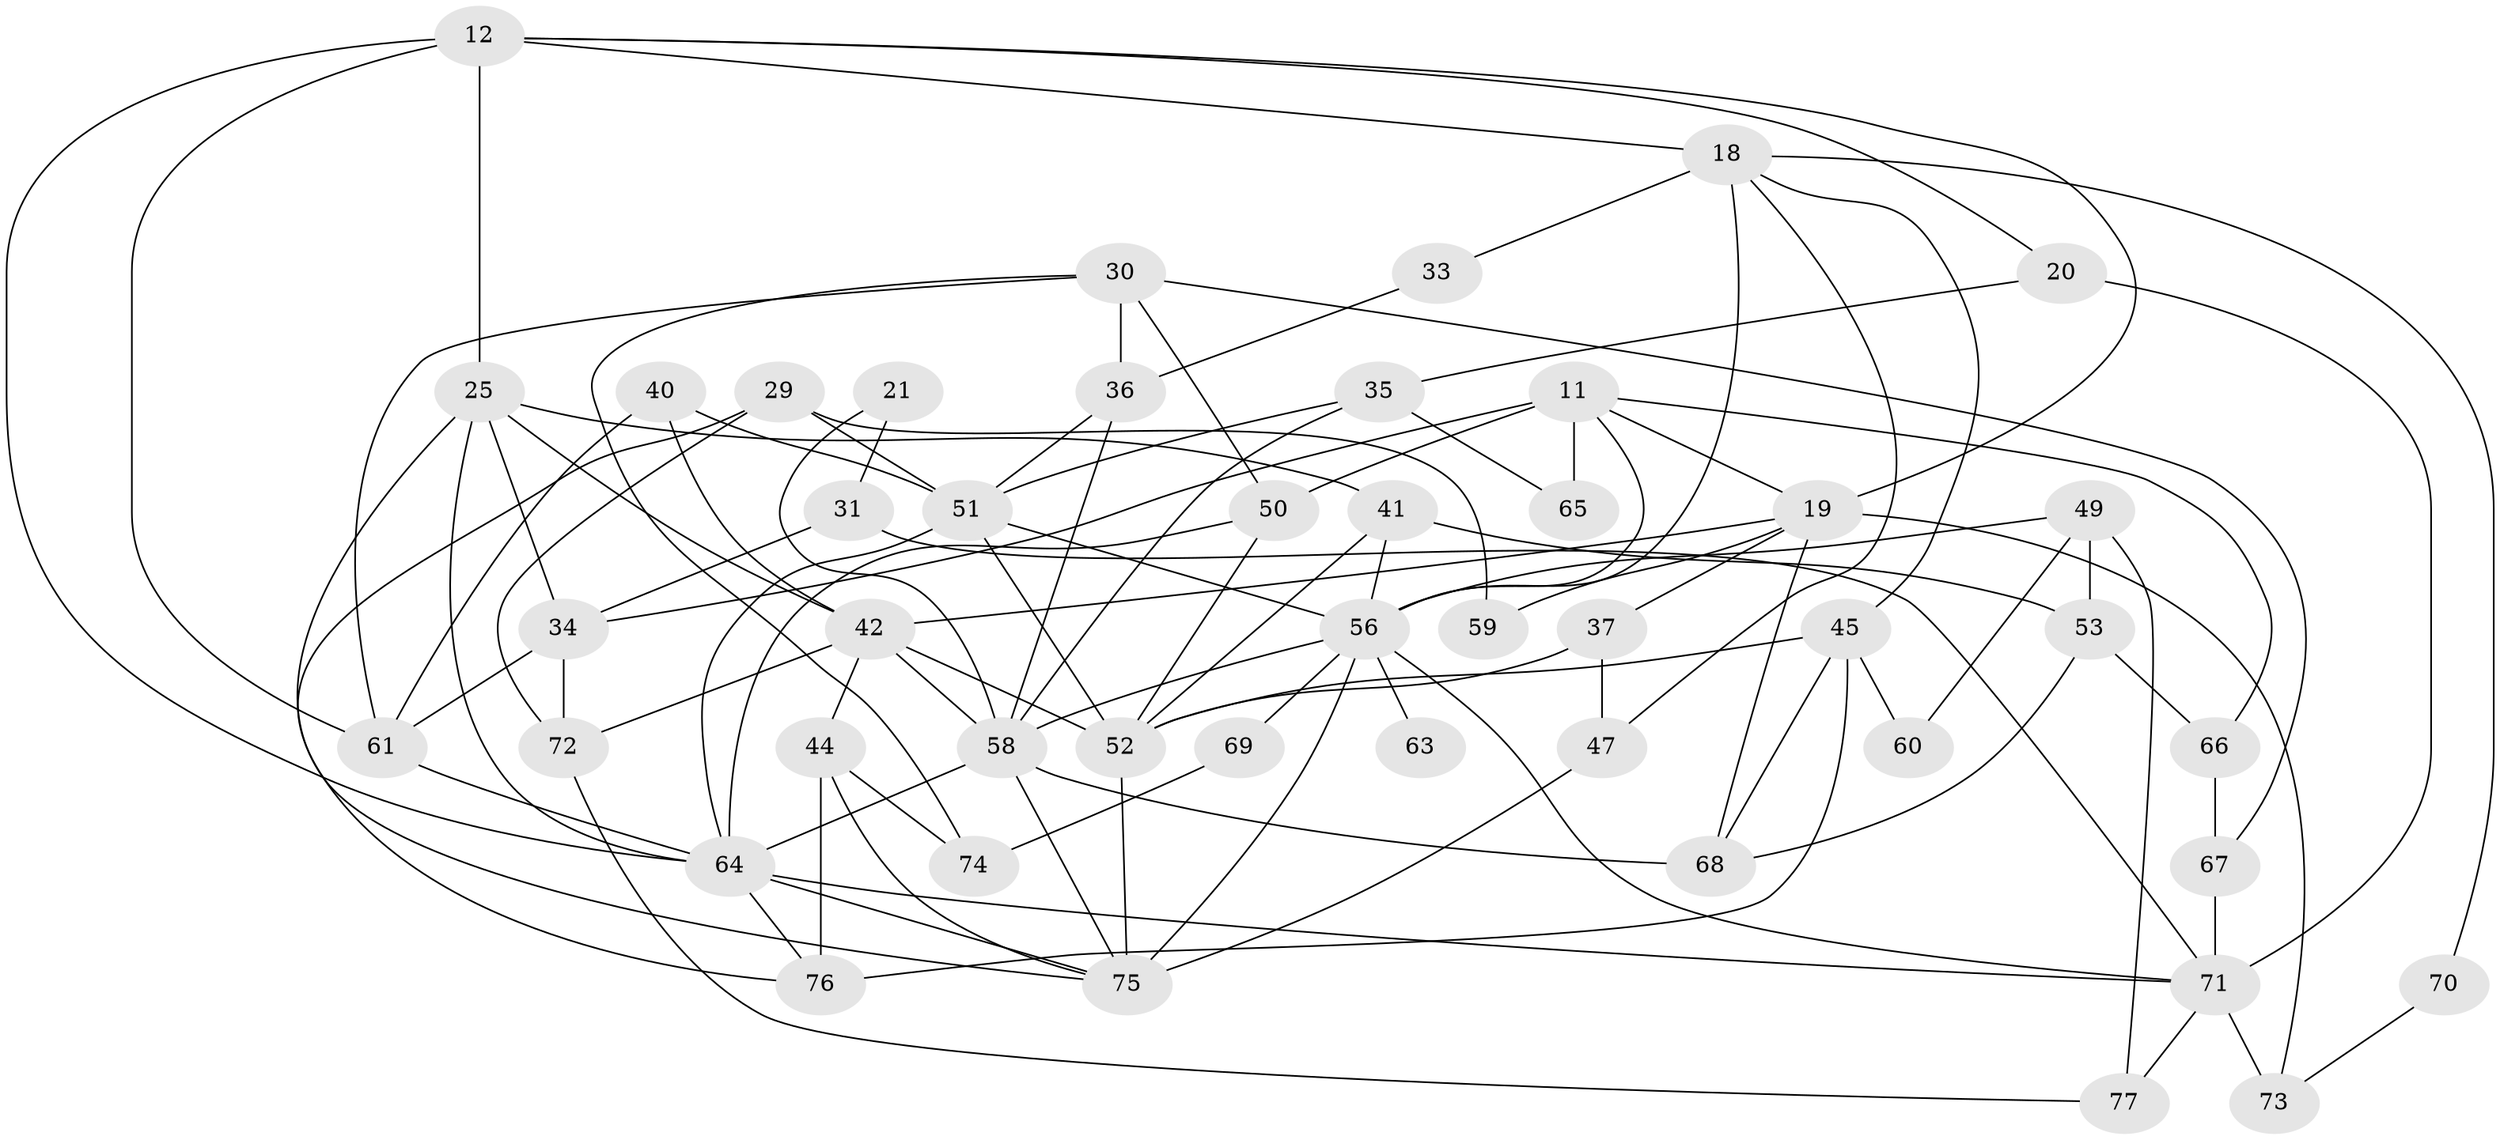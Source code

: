 // original degree distribution, {4: 0.36363636363636365, 3: 0.23376623376623376, 5: 0.1038961038961039, 8: 0.03896103896103896, 2: 0.14285714285714285, 6: 0.09090909090909091, 7: 0.025974025974025976}
// Generated by graph-tools (version 1.1) at 2025/53/03/04/25 21:53:29]
// undirected, 46 vertices, 101 edges
graph export_dot {
graph [start="1"]
  node [color=gray90,style=filled];
  11;
  12 [super="+3"];
  18 [super="+15"];
  19 [super="+7"];
  20;
  21;
  25 [super="+1"];
  29;
  30;
  31;
  33;
  34;
  35;
  36;
  37;
  40;
  41;
  42 [super="+23"];
  44;
  45;
  47;
  49;
  50 [super="+4"];
  51 [super="+27"];
  52;
  53 [super="+22"];
  56 [super="+2+5+39+55+28"];
  58 [super="+38+17+8"];
  59;
  60;
  61 [super="+24"];
  63;
  64 [super="+13+14+54+43"];
  65 [super="+32"];
  66;
  67;
  68;
  69;
  70;
  71 [super="+46"];
  72;
  73 [super="+62"];
  74;
  75 [super="+26"];
  76 [super="+57"];
  77 [super="+48"];
  11 -- 66;
  11 -- 19;
  11 -- 34;
  11 -- 50 [weight=2];
  11 -- 65 [weight=2];
  11 -- 56;
  12 -- 18;
  12 -- 61;
  12 -- 25 [weight=2];
  12 -- 20;
  12 -- 19;
  12 -- 64;
  18 -- 47;
  18 -- 70;
  18 -- 56 [weight=2];
  18 -- 33;
  18 -- 45;
  19 -- 37;
  19 -- 68;
  19 -- 73;
  19 -- 59;
  19 -- 42;
  20 -- 71;
  20 -- 35;
  21 -- 31;
  21 -- 58;
  25 -- 41;
  25 -- 42 [weight=2];
  25 -- 34;
  25 -- 64;
  25 -- 75;
  29 -- 72;
  29 -- 59;
  29 -- 76;
  29 -- 51;
  30 -- 36;
  30 -- 67;
  30 -- 74;
  30 -- 50;
  30 -- 61;
  31 -- 71;
  31 -- 34;
  33 -- 36;
  34 -- 72;
  34 -- 61;
  35 -- 65;
  35 -- 51;
  35 -- 58;
  36 -- 51;
  36 -- 58;
  37 -- 47;
  37 -- 52;
  40 -- 61;
  40 -- 51;
  40 -- 42;
  41 -- 53;
  41 -- 52;
  41 -- 56;
  42 -- 44;
  42 -- 72;
  42 -- 52;
  42 -- 58 [weight=2];
  44 -- 76;
  44 -- 74;
  44 -- 75;
  45 -- 52;
  45 -- 68;
  45 -- 60;
  45 -- 76 [weight=2];
  47 -- 75;
  49 -- 53 [weight=2];
  49 -- 60;
  49 -- 77 [weight=2];
  49 -- 56;
  50 -- 52;
  50 -- 64;
  51 -- 64;
  51 -- 52;
  51 -- 56;
  52 -- 75;
  53 -- 66 [weight=2];
  53 -- 68;
  56 -- 58 [weight=2];
  56 -- 63 [weight=2];
  56 -- 71 [weight=3];
  56 -- 69;
  56 -- 75 [weight=3];
  58 -- 68;
  58 -- 64 [weight=3];
  58 -- 75;
  61 -- 64 [weight=2];
  64 -- 75;
  64 -- 76;
  64 -- 71 [weight=2];
  66 -- 67;
  67 -- 71;
  69 -- 74;
  70 -- 73;
  71 -- 73 [weight=2];
  71 -- 77;
  72 -- 77;
}
